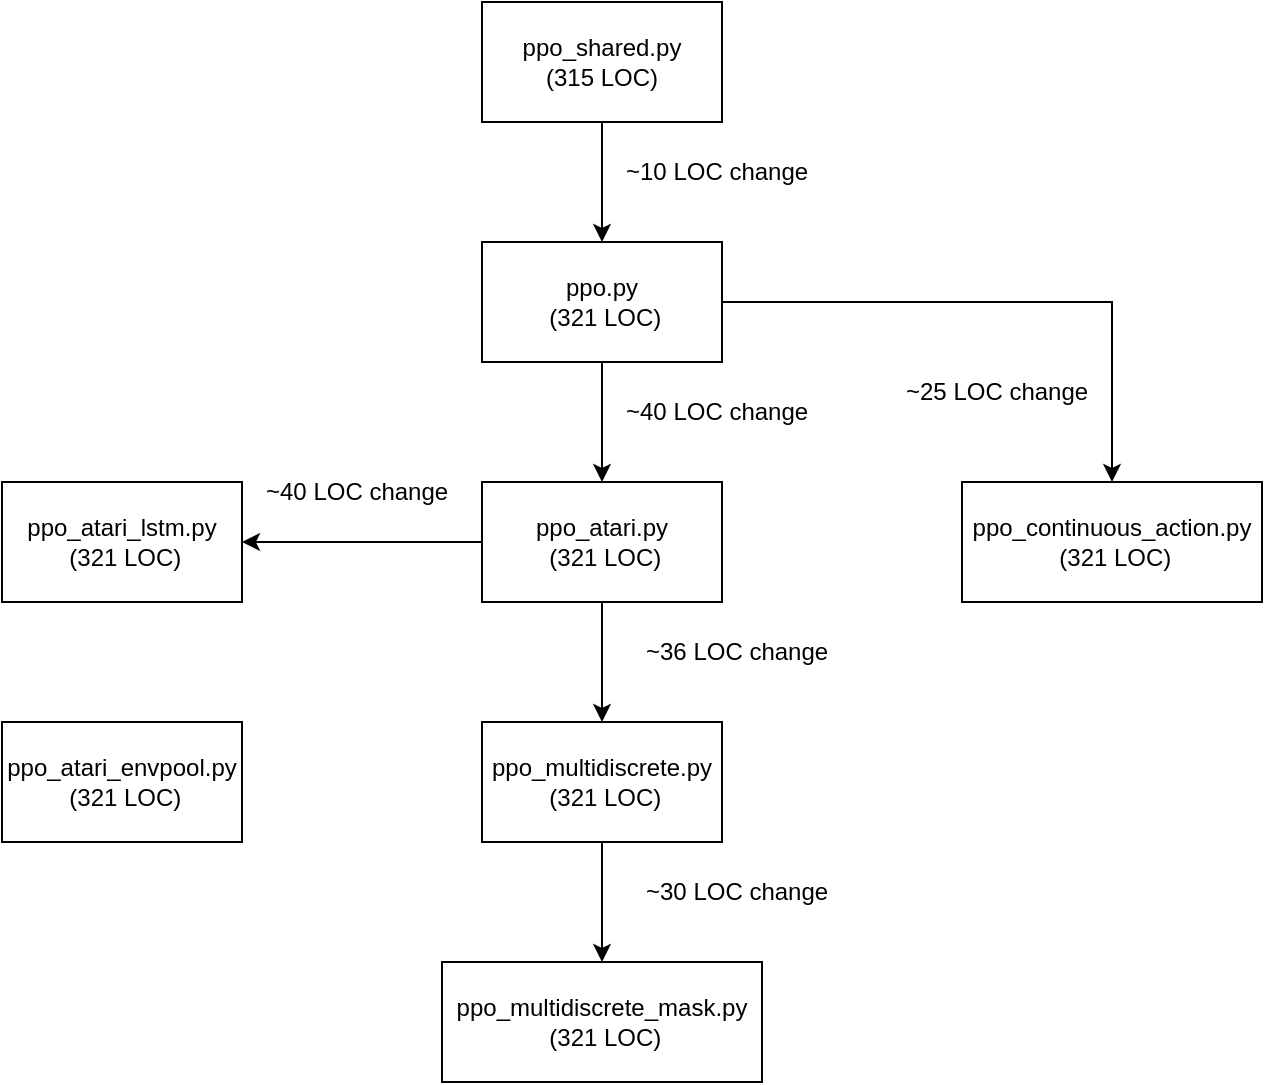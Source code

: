 <mxfile version="16.2.4" type="github">
  <diagram id="OvShoNf3UoI0EV--hxH7" name="Page-1">
    <mxGraphModel dx="1426" dy="769" grid="1" gridSize="10" guides="1" tooltips="1" connect="1" arrows="1" fold="1" page="1" pageScale="1" pageWidth="850" pageHeight="1100" math="0" shadow="0">
      <root>
        <mxCell id="0" />
        <mxCell id="1" parent="0" />
        <mxCell id="CtE2y3EmNuXy912_LAuK-13" style="edgeStyle=orthogonalEdgeStyle;rounded=0;orthogonalLoop=1;jettySize=auto;html=1;" edge="1" parent="1" source="CtE2y3EmNuXy912_LAuK-1" target="CtE2y3EmNuXy912_LAuK-6">
          <mxGeometry relative="1" as="geometry" />
        </mxCell>
        <mxCell id="CtE2y3EmNuXy912_LAuK-16" style="edgeStyle=orthogonalEdgeStyle;rounded=0;orthogonalLoop=1;jettySize=auto;html=1;entryX=0.5;entryY=0;entryDx=0;entryDy=0;" edge="1" parent="1" source="CtE2y3EmNuXy912_LAuK-1" target="CtE2y3EmNuXy912_LAuK-7">
          <mxGeometry relative="1" as="geometry" />
        </mxCell>
        <mxCell id="CtE2y3EmNuXy912_LAuK-1" value="ppo.py&lt;br&gt;&amp;nbsp;(321 LOC)" style="rounded=0;whiteSpace=wrap;html=1;" vertex="1" parent="1">
          <mxGeometry x="320" y="280" width="120" height="60" as="geometry" />
        </mxCell>
        <mxCell id="CtE2y3EmNuXy912_LAuK-4" style="edgeStyle=orthogonalEdgeStyle;rounded=0;orthogonalLoop=1;jettySize=auto;html=1;entryX=0.5;entryY=0;entryDx=0;entryDy=0;" edge="1" parent="1" source="CtE2y3EmNuXy912_LAuK-2" target="CtE2y3EmNuXy912_LAuK-1">
          <mxGeometry relative="1" as="geometry" />
        </mxCell>
        <mxCell id="CtE2y3EmNuXy912_LAuK-2" value="ppo_shared.py &lt;br&gt;(315 LOC)" style="rounded=0;whiteSpace=wrap;html=1;" vertex="1" parent="1">
          <mxGeometry x="320" y="160" width="120" height="60" as="geometry" />
        </mxCell>
        <mxCell id="CtE2y3EmNuXy912_LAuK-5" value="~10 LOC change" style="text;html=1;strokeColor=none;fillColor=none;align=left;verticalAlign=middle;whiteSpace=wrap;rounded=0;" vertex="1" parent="1">
          <mxGeometry x="390" y="230" width="120" height="30" as="geometry" />
        </mxCell>
        <mxCell id="CtE2y3EmNuXy912_LAuK-18" style="edgeStyle=orthogonalEdgeStyle;rounded=0;orthogonalLoop=1;jettySize=auto;html=1;entryX=1;entryY=0.5;entryDx=0;entryDy=0;" edge="1" parent="1" source="CtE2y3EmNuXy912_LAuK-6" target="CtE2y3EmNuXy912_LAuK-11">
          <mxGeometry relative="1" as="geometry" />
        </mxCell>
        <mxCell id="CtE2y3EmNuXy912_LAuK-22" style="edgeStyle=orthogonalEdgeStyle;rounded=0;orthogonalLoop=1;jettySize=auto;html=1;entryX=0.5;entryY=0;entryDx=0;entryDy=0;" edge="1" parent="1" source="CtE2y3EmNuXy912_LAuK-6" target="CtE2y3EmNuXy912_LAuK-9">
          <mxGeometry relative="1" as="geometry" />
        </mxCell>
        <mxCell id="CtE2y3EmNuXy912_LAuK-6" value="ppo_atari.py&lt;br&gt;&amp;nbsp;(321 LOC)" style="rounded=0;whiteSpace=wrap;html=1;" vertex="1" parent="1">
          <mxGeometry x="320" y="400" width="120" height="60" as="geometry" />
        </mxCell>
        <mxCell id="CtE2y3EmNuXy912_LAuK-7" value="ppo_continuous_action.py&lt;br&gt;&amp;nbsp;(321 LOC)" style="rounded=0;whiteSpace=wrap;html=1;" vertex="1" parent="1">
          <mxGeometry x="560" y="400" width="150" height="60" as="geometry" />
        </mxCell>
        <mxCell id="CtE2y3EmNuXy912_LAuK-23" style="edgeStyle=orthogonalEdgeStyle;rounded=0;orthogonalLoop=1;jettySize=auto;html=1;entryX=0.5;entryY=0;entryDx=0;entryDy=0;" edge="1" parent="1" source="CtE2y3EmNuXy912_LAuK-9" target="CtE2y3EmNuXy912_LAuK-10">
          <mxGeometry relative="1" as="geometry" />
        </mxCell>
        <mxCell id="CtE2y3EmNuXy912_LAuK-9" value="ppo_multidiscrete.py&lt;br&gt;&amp;nbsp;(321 LOC)" style="rounded=0;whiteSpace=wrap;html=1;" vertex="1" parent="1">
          <mxGeometry x="320" y="520" width="120" height="60" as="geometry" />
        </mxCell>
        <mxCell id="CtE2y3EmNuXy912_LAuK-10" value="ppo_multidiscrete_mask.py&lt;br&gt;&amp;nbsp;(321 LOC)" style="rounded=0;whiteSpace=wrap;html=1;" vertex="1" parent="1">
          <mxGeometry x="300" y="640" width="160" height="60" as="geometry" />
        </mxCell>
        <mxCell id="CtE2y3EmNuXy912_LAuK-11" value="ppo_atari_lstm.py&lt;br&gt;&amp;nbsp;(321 LOC)" style="rounded=0;whiteSpace=wrap;html=1;" vertex="1" parent="1">
          <mxGeometry x="80" y="400" width="120" height="60" as="geometry" />
        </mxCell>
        <mxCell id="CtE2y3EmNuXy912_LAuK-12" value="ppo_atari_envpool.py&lt;br&gt;&amp;nbsp;(321 LOC)" style="rounded=0;whiteSpace=wrap;html=1;" vertex="1" parent="1">
          <mxGeometry x="80" y="520" width="120" height="60" as="geometry" />
        </mxCell>
        <mxCell id="CtE2y3EmNuXy912_LAuK-14" value="~40 LOC change" style="text;html=1;strokeColor=none;fillColor=none;align=left;verticalAlign=middle;whiteSpace=wrap;rounded=0;" vertex="1" parent="1">
          <mxGeometry x="390" y="350" width="120" height="30" as="geometry" />
        </mxCell>
        <mxCell id="CtE2y3EmNuXy912_LAuK-17" value="~25 LOC change" style="text;html=1;strokeColor=none;fillColor=none;align=left;verticalAlign=middle;whiteSpace=wrap;rounded=0;" vertex="1" parent="1">
          <mxGeometry x="530" y="340" width="120" height="30" as="geometry" />
        </mxCell>
        <mxCell id="CtE2y3EmNuXy912_LAuK-19" value="~40 LOC change" style="text;html=1;strokeColor=none;fillColor=none;align=left;verticalAlign=middle;whiteSpace=wrap;rounded=0;" vertex="1" parent="1">
          <mxGeometry x="210" y="390" width="120" height="30" as="geometry" />
        </mxCell>
        <mxCell id="CtE2y3EmNuXy912_LAuK-21" value="~36 LOC change" style="text;html=1;strokeColor=none;fillColor=none;align=left;verticalAlign=middle;whiteSpace=wrap;rounded=0;" vertex="1" parent="1">
          <mxGeometry x="400" y="470" width="120" height="30" as="geometry" />
        </mxCell>
        <mxCell id="CtE2y3EmNuXy912_LAuK-24" value="~30 LOC change" style="text;html=1;strokeColor=none;fillColor=none;align=left;verticalAlign=middle;whiteSpace=wrap;rounded=0;" vertex="1" parent="1">
          <mxGeometry x="400" y="590" width="120" height="30" as="geometry" />
        </mxCell>
      </root>
    </mxGraphModel>
  </diagram>
</mxfile>
